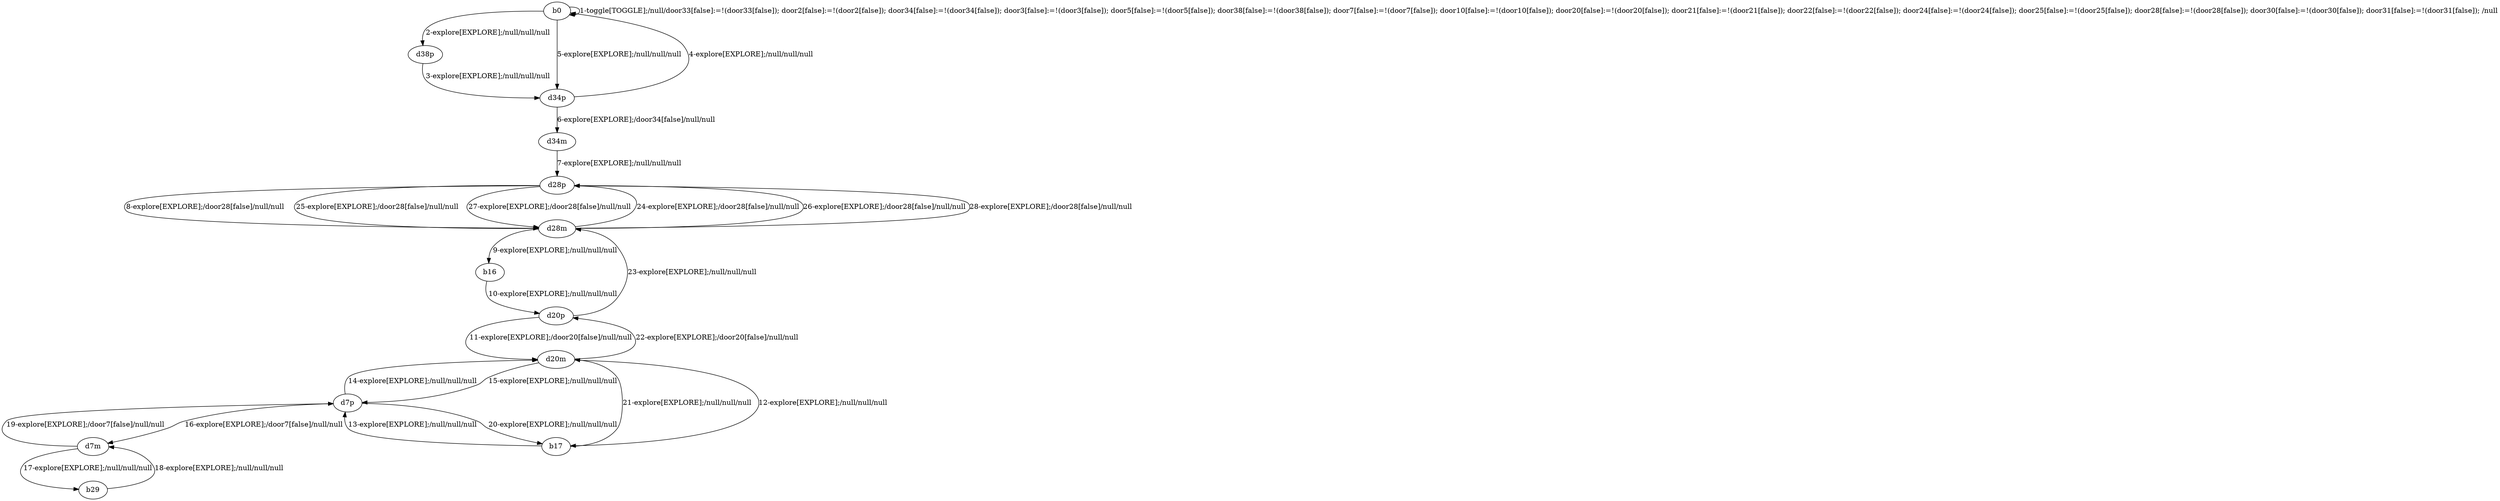 # Total number of goals covered by this test: 1
# d20m --> d20p

digraph g {
"b0" -> "b0" [label = "1-toggle[TOGGLE];/null/door33[false]:=!(door33[false]); door2[false]:=!(door2[false]); door34[false]:=!(door34[false]); door3[false]:=!(door3[false]); door5[false]:=!(door5[false]); door38[false]:=!(door38[false]); door7[false]:=!(door7[false]); door10[false]:=!(door10[false]); door20[false]:=!(door20[false]); door21[false]:=!(door21[false]); door22[false]:=!(door22[false]); door24[false]:=!(door24[false]); door25[false]:=!(door25[false]); door28[false]:=!(door28[false]); door30[false]:=!(door30[false]); door31[false]:=!(door31[false]); /null"];
"b0" -> "d38p" [label = "2-explore[EXPLORE];/null/null/null"];
"d38p" -> "d34p" [label = "3-explore[EXPLORE];/null/null/null"];
"d34p" -> "b0" [label = "4-explore[EXPLORE];/null/null/null"];
"b0" -> "d34p" [label = "5-explore[EXPLORE];/null/null/null"];
"d34p" -> "d34m" [label = "6-explore[EXPLORE];/door34[false]/null/null"];
"d34m" -> "d28p" [label = "7-explore[EXPLORE];/null/null/null"];
"d28p" -> "d28m" [label = "8-explore[EXPLORE];/door28[false]/null/null"];
"d28m" -> "b16" [label = "9-explore[EXPLORE];/null/null/null"];
"b16" -> "d20p" [label = "10-explore[EXPLORE];/null/null/null"];
"d20p" -> "d20m" [label = "11-explore[EXPLORE];/door20[false]/null/null"];
"d20m" -> "b17" [label = "12-explore[EXPLORE];/null/null/null"];
"b17" -> "d7p" [label = "13-explore[EXPLORE];/null/null/null"];
"d7p" -> "d20m" [label = "14-explore[EXPLORE];/null/null/null"];
"d20m" -> "d7p" [label = "15-explore[EXPLORE];/null/null/null"];
"d7p" -> "d7m" [label = "16-explore[EXPLORE];/door7[false]/null/null"];
"d7m" -> "b29" [label = "17-explore[EXPLORE];/null/null/null"];
"b29" -> "d7m" [label = "18-explore[EXPLORE];/null/null/null"];
"d7m" -> "d7p" [label = "19-explore[EXPLORE];/door7[false]/null/null"];
"d7p" -> "b17" [label = "20-explore[EXPLORE];/null/null/null"];
"b17" -> "d20m" [label = "21-explore[EXPLORE];/null/null/null"];
"d20m" -> "d20p" [label = "22-explore[EXPLORE];/door20[false]/null/null"];
"d20p" -> "d28m" [label = "23-explore[EXPLORE];/null/null/null"];
"d28m" -> "d28p" [label = "24-explore[EXPLORE];/door28[false]/null/null"];
"d28p" -> "d28m" [label = "25-explore[EXPLORE];/door28[false]/null/null"];
"d28m" -> "d28p" [label = "26-explore[EXPLORE];/door28[false]/null/null"];
"d28p" -> "d28m" [label = "27-explore[EXPLORE];/door28[false]/null/null"];
"d28m" -> "d28p" [label = "28-explore[EXPLORE];/door28[false]/null/null"];
}